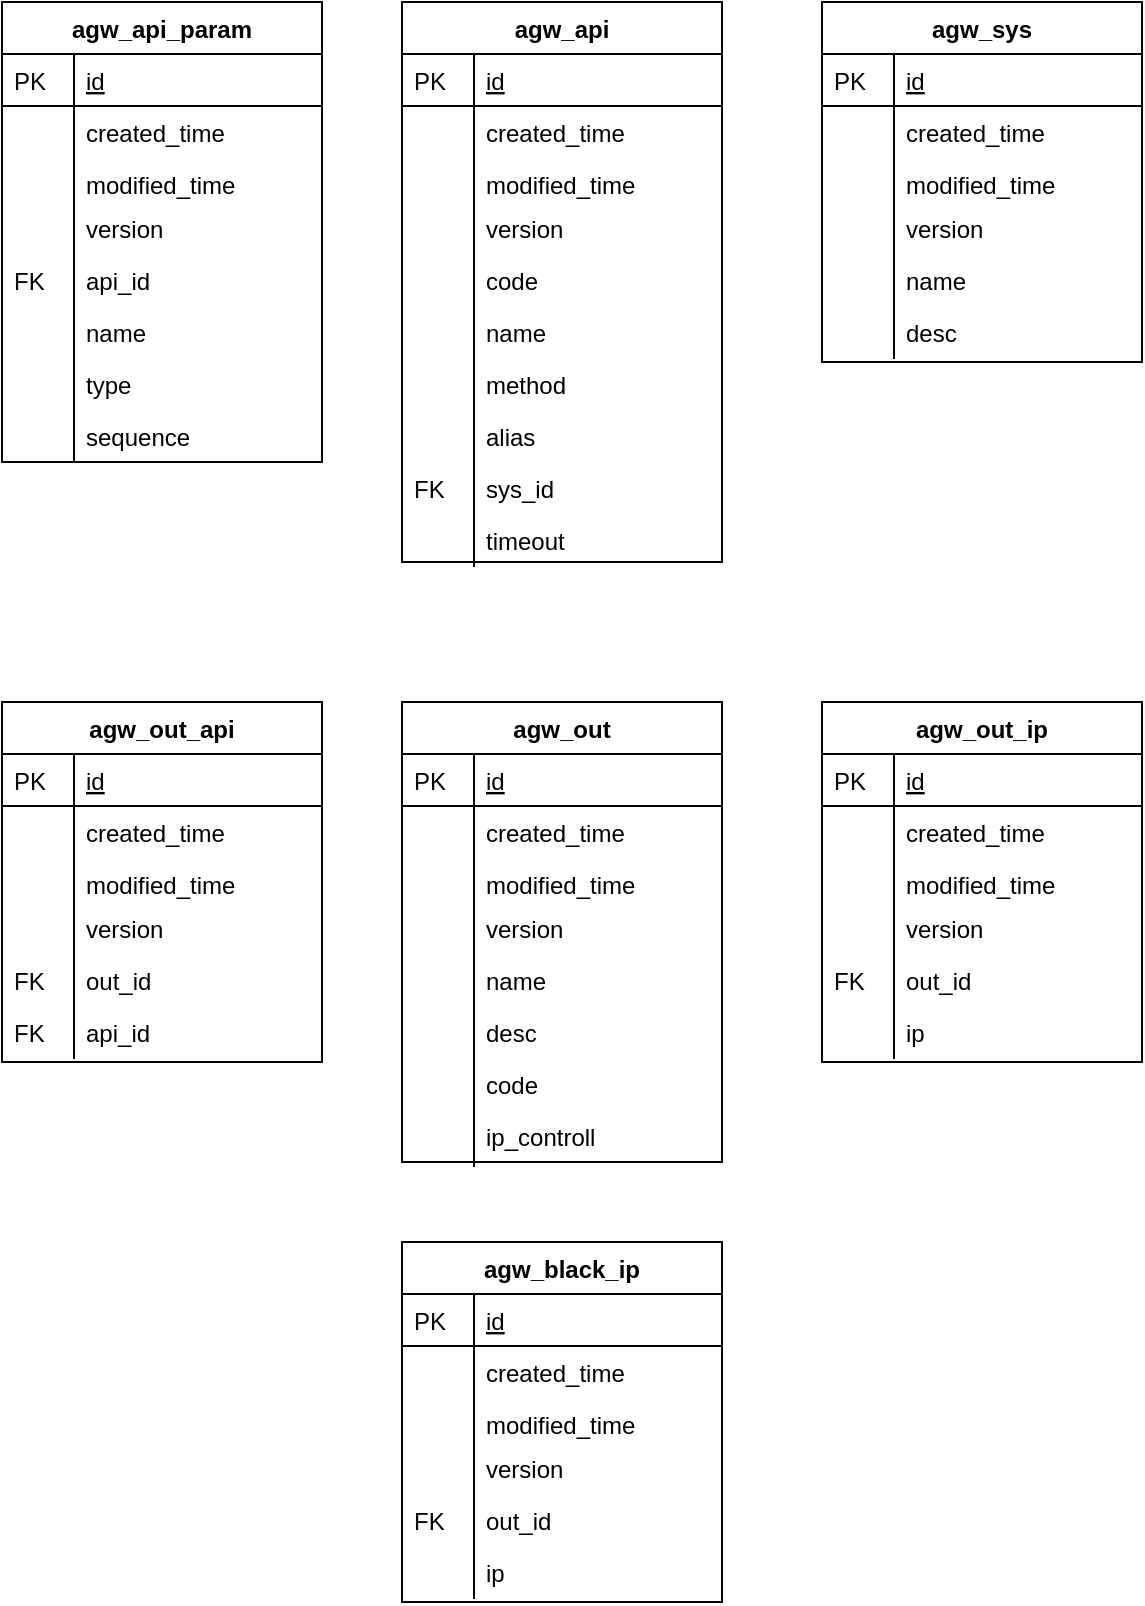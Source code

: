 <mxfile version="12.9.9" type="device"><diagram id="C5RBs43oDa-KdzZeNtuy" name="Page-1"><mxGraphModel dx="852" dy="505" grid="1" gridSize="10" guides="1" tooltips="1" connect="1" arrows="1" fold="1" page="1" pageScale="1" pageWidth="1600" pageHeight="900" math="0" shadow="0"><root><mxCell id="WIyWlLk6GJQsqaUBKTNV-0"/><mxCell id="WIyWlLk6GJQsqaUBKTNV-1" parent="WIyWlLk6GJQsqaUBKTNV-0"/><mxCell id="zkfFHV4jXpPFQw0GAbJ--56" value="agw_api" style="swimlane;fontStyle=1;childLayout=stackLayout;horizontal=1;startSize=26;horizontalStack=0;resizeParent=1;resizeLast=0;collapsible=1;marginBottom=0;rounded=0;shadow=0;strokeWidth=1;" parent="WIyWlLk6GJQsqaUBKTNV-1" vertex="1"><mxGeometry x="400" y="120" width="160" height="280" as="geometry"><mxRectangle x="260" y="80" width="160" height="26" as="alternateBounds"/></mxGeometry></mxCell><mxCell id="zkfFHV4jXpPFQw0GAbJ--57" value="id" style="shape=partialRectangle;top=0;left=0;right=0;bottom=1;align=left;verticalAlign=top;fillColor=none;spacingLeft=40;spacingRight=4;overflow=hidden;rotatable=0;points=[[0,0.5],[1,0.5]];portConstraint=eastwest;dropTarget=0;rounded=0;shadow=0;strokeWidth=1;fontStyle=4" parent="zkfFHV4jXpPFQw0GAbJ--56" vertex="1"><mxGeometry y="26" width="160" height="26" as="geometry"/></mxCell><mxCell id="zkfFHV4jXpPFQw0GAbJ--58" value="PK" style="shape=partialRectangle;top=0;left=0;bottom=0;fillColor=none;align=left;verticalAlign=top;spacingLeft=4;spacingRight=4;overflow=hidden;rotatable=0;points=[];portConstraint=eastwest;part=1;" parent="zkfFHV4jXpPFQw0GAbJ--57" vertex="1" connectable="0"><mxGeometry width="36" height="26" as="geometry"/></mxCell><mxCell id="zkfFHV4jXpPFQw0GAbJ--59" value="created_time" style="shape=partialRectangle;top=0;left=0;right=0;bottom=0;align=left;verticalAlign=top;fillColor=none;spacingLeft=40;spacingRight=4;overflow=hidden;rotatable=0;points=[[0,0.5],[1,0.5]];portConstraint=eastwest;dropTarget=0;rounded=0;shadow=0;strokeWidth=1;" parent="zkfFHV4jXpPFQw0GAbJ--56" vertex="1"><mxGeometry y="52" width="160" height="26" as="geometry"/></mxCell><mxCell id="zkfFHV4jXpPFQw0GAbJ--60" value="" style="shape=partialRectangle;top=0;left=0;bottom=0;fillColor=none;align=left;verticalAlign=top;spacingLeft=4;spacingRight=4;overflow=hidden;rotatable=0;points=[];portConstraint=eastwest;part=1;" parent="zkfFHV4jXpPFQw0GAbJ--59" vertex="1" connectable="0"><mxGeometry width="36" height="26" as="geometry"/></mxCell><mxCell id="zkfFHV4jXpPFQw0GAbJ--61" value="modified_time" style="shape=partialRectangle;top=0;left=0;right=0;bottom=0;align=left;verticalAlign=top;fillColor=none;spacingLeft=40;spacingRight=4;overflow=hidden;rotatable=0;points=[[0,0.5],[1,0.5]];portConstraint=eastwest;dropTarget=0;rounded=0;shadow=0;strokeWidth=1;" parent="zkfFHV4jXpPFQw0GAbJ--56" vertex="1"><mxGeometry y="78" width="160" height="26" as="geometry"/></mxCell><mxCell id="zkfFHV4jXpPFQw0GAbJ--62" value="" style="shape=partialRectangle;top=0;left=0;bottom=0;fillColor=none;align=left;verticalAlign=top;spacingLeft=4;spacingRight=4;overflow=hidden;rotatable=0;points=[];portConstraint=eastwest;part=1;" parent="zkfFHV4jXpPFQw0GAbJ--61" vertex="1" connectable="0"><mxGeometry width="36" height="26" as="geometry"/></mxCell><mxCell id="Ppuk3Nm7iY7yas4AqNSz-4" value="version" style="shape=partialRectangle;top=0;left=0;right=0;bottom=0;align=left;verticalAlign=top;fillColor=none;spacingLeft=40;spacingRight=4;overflow=hidden;rotatable=0;points=[[0,0.5],[1,0.5]];portConstraint=eastwest;dropTarget=0;rounded=0;shadow=0;strokeWidth=1;" parent="WIyWlLk6GJQsqaUBKTNV-1" vertex="1"><mxGeometry x="400" y="220" width="160" height="26" as="geometry"/></mxCell><mxCell id="Ppuk3Nm7iY7yas4AqNSz-5" value="" style="shape=partialRectangle;top=0;left=0;bottom=0;fillColor=none;align=left;verticalAlign=top;spacingLeft=4;spacingRight=4;overflow=hidden;rotatable=0;points=[];portConstraint=eastwest;part=1;" parent="Ppuk3Nm7iY7yas4AqNSz-4" vertex="1" connectable="0"><mxGeometry width="36" height="26" as="geometry"/></mxCell><mxCell id="Ppuk3Nm7iY7yas4AqNSz-6" value="code" style="shape=partialRectangle;top=0;left=0;right=0;bottom=0;align=left;verticalAlign=top;fillColor=none;spacingLeft=40;spacingRight=4;overflow=hidden;rotatable=0;points=[[0,0.5],[1,0.5]];portConstraint=eastwest;dropTarget=0;rounded=0;shadow=0;strokeWidth=1;" parent="WIyWlLk6GJQsqaUBKTNV-1" vertex="1"><mxGeometry x="400" y="246" width="160" height="26" as="geometry"/></mxCell><mxCell id="Ppuk3Nm7iY7yas4AqNSz-7" value="" style="shape=partialRectangle;top=0;left=0;bottom=0;fillColor=none;align=left;verticalAlign=top;spacingLeft=4;spacingRight=4;overflow=hidden;rotatable=0;points=[];portConstraint=eastwest;part=1;" parent="Ppuk3Nm7iY7yas4AqNSz-6" vertex="1" connectable="0"><mxGeometry width="36" height="26" as="geometry"/></mxCell><mxCell id="Ppuk3Nm7iY7yas4AqNSz-8" value="name" style="shape=partialRectangle;top=0;left=0;right=0;bottom=0;align=left;verticalAlign=top;fillColor=none;spacingLeft=40;spacingRight=4;overflow=hidden;rotatable=0;points=[[0,0.5],[1,0.5]];portConstraint=eastwest;dropTarget=0;rounded=0;shadow=0;strokeWidth=1;" parent="WIyWlLk6GJQsqaUBKTNV-1" vertex="1"><mxGeometry x="400" y="272" width="160" height="26" as="geometry"/></mxCell><mxCell id="Ppuk3Nm7iY7yas4AqNSz-9" value="" style="shape=partialRectangle;top=0;left=0;bottom=0;fillColor=none;align=left;verticalAlign=top;spacingLeft=4;spacingRight=4;overflow=hidden;rotatable=0;points=[];portConstraint=eastwest;part=1;" parent="Ppuk3Nm7iY7yas4AqNSz-8" vertex="1" connectable="0"><mxGeometry width="36" height="26" as="geometry"/></mxCell><mxCell id="Ppuk3Nm7iY7yas4AqNSz-10" value="method" style="shape=partialRectangle;top=0;left=0;right=0;bottom=0;align=left;verticalAlign=top;fillColor=none;spacingLeft=40;spacingRight=4;overflow=hidden;rotatable=0;points=[[0,0.5],[1,0.5]];portConstraint=eastwest;dropTarget=0;rounded=0;shadow=0;strokeWidth=1;" parent="WIyWlLk6GJQsqaUBKTNV-1" vertex="1"><mxGeometry x="400" y="298" width="160" height="26" as="geometry"/></mxCell><mxCell id="Ppuk3Nm7iY7yas4AqNSz-11" value="" style="shape=partialRectangle;top=0;left=0;bottom=0;fillColor=none;align=left;verticalAlign=top;spacingLeft=4;spacingRight=4;overflow=hidden;rotatable=0;points=[];portConstraint=eastwest;part=1;" parent="Ppuk3Nm7iY7yas4AqNSz-10" vertex="1" connectable="0"><mxGeometry width="36" height="26" as="geometry"/></mxCell><mxCell id="Ppuk3Nm7iY7yas4AqNSz-12" value="alias" style="shape=partialRectangle;top=0;left=0;right=0;bottom=0;align=left;verticalAlign=top;fillColor=none;spacingLeft=40;spacingRight=4;overflow=hidden;rotatable=0;points=[[0,0.5],[1,0.5]];portConstraint=eastwest;dropTarget=0;rounded=0;shadow=0;strokeWidth=1;" parent="WIyWlLk6GJQsqaUBKTNV-1" vertex="1"><mxGeometry x="400" y="324" width="160" height="26" as="geometry"/></mxCell><mxCell id="Ppuk3Nm7iY7yas4AqNSz-13" value="" style="shape=partialRectangle;top=0;left=0;bottom=0;fillColor=none;align=left;verticalAlign=top;spacingLeft=4;spacingRight=4;overflow=hidden;rotatable=0;points=[];portConstraint=eastwest;part=1;" parent="Ppuk3Nm7iY7yas4AqNSz-12" vertex="1" connectable="0"><mxGeometry width="36" height="26" as="geometry"/></mxCell><mxCell id="Ppuk3Nm7iY7yas4AqNSz-14" value="sys_id" style="shape=partialRectangle;top=0;left=0;right=0;bottom=0;align=left;verticalAlign=top;fillColor=none;spacingLeft=40;spacingRight=4;overflow=hidden;rotatable=0;points=[[0,0.5],[1,0.5]];portConstraint=eastwest;dropTarget=0;rounded=0;shadow=0;strokeWidth=1;" parent="WIyWlLk6GJQsqaUBKTNV-1" vertex="1"><mxGeometry x="400" y="350" width="160" height="26" as="geometry"/></mxCell><mxCell id="Ppuk3Nm7iY7yas4AqNSz-15" value="FK" style="shape=partialRectangle;top=0;left=0;bottom=0;fillColor=none;align=left;verticalAlign=top;spacingLeft=4;spacingRight=4;overflow=hidden;rotatable=0;points=[];portConstraint=eastwest;part=1;" parent="Ppuk3Nm7iY7yas4AqNSz-14" vertex="1" connectable="0"><mxGeometry width="36" height="26" as="geometry"/></mxCell><mxCell id="Ppuk3Nm7iY7yas4AqNSz-16" value="timeout" style="shape=partialRectangle;top=0;left=0;right=0;bottom=0;align=left;verticalAlign=top;fillColor=none;spacingLeft=40;spacingRight=4;overflow=hidden;rotatable=0;points=[[0,0.5],[1,0.5]];portConstraint=eastwest;dropTarget=0;rounded=0;shadow=0;strokeWidth=1;" parent="WIyWlLk6GJQsqaUBKTNV-1" vertex="1"><mxGeometry x="400" y="376" width="160" height="26" as="geometry"/></mxCell><mxCell id="Ppuk3Nm7iY7yas4AqNSz-17" value="" style="shape=partialRectangle;top=0;left=0;bottom=0;fillColor=none;align=left;verticalAlign=top;spacingLeft=4;spacingRight=4;overflow=hidden;rotatable=0;points=[];portConstraint=eastwest;part=1;" parent="Ppuk3Nm7iY7yas4AqNSz-16" vertex="1" connectable="0"><mxGeometry width="36" height="26" as="geometry"/></mxCell><mxCell id="Ppuk3Nm7iY7yas4AqNSz-45" value="version" style="shape=partialRectangle;top=0;left=0;right=0;bottom=0;align=left;verticalAlign=top;fillColor=none;spacingLeft=40;spacingRight=4;overflow=hidden;rotatable=0;points=[[0,0.5],[1,0.5]];portConstraint=eastwest;dropTarget=0;rounded=0;shadow=0;strokeWidth=1;" parent="WIyWlLk6GJQsqaUBKTNV-1" vertex="1"><mxGeometry x="200" y="220" width="160" height="26" as="geometry"/></mxCell><mxCell id="Ppuk3Nm7iY7yas4AqNSz-46" value="" style="shape=partialRectangle;top=0;left=0;bottom=0;fillColor=none;align=left;verticalAlign=top;spacingLeft=4;spacingRight=4;overflow=hidden;rotatable=0;points=[];portConstraint=eastwest;part=1;" parent="Ppuk3Nm7iY7yas4AqNSz-45" vertex="1" connectable="0"><mxGeometry width="36" height="26" as="geometry"/></mxCell><mxCell id="Ppuk3Nm7iY7yas4AqNSz-47" value="api_id" style="shape=partialRectangle;top=0;left=0;right=0;bottom=0;align=left;verticalAlign=top;fillColor=none;spacingLeft=40;spacingRight=4;overflow=hidden;rotatable=0;points=[[0,0.5],[1,0.5]];portConstraint=eastwest;dropTarget=0;rounded=0;shadow=0;strokeWidth=1;" parent="WIyWlLk6GJQsqaUBKTNV-1" vertex="1"><mxGeometry x="200" y="246" width="160" height="26" as="geometry"/></mxCell><mxCell id="Ppuk3Nm7iY7yas4AqNSz-48" value="FK" style="shape=partialRectangle;top=0;left=0;bottom=0;fillColor=none;align=left;verticalAlign=top;spacingLeft=4;spacingRight=4;overflow=hidden;rotatable=0;points=[];portConstraint=eastwest;part=1;" parent="Ppuk3Nm7iY7yas4AqNSz-47" vertex="1" connectable="0"><mxGeometry width="36" height="26" as="geometry"/></mxCell><mxCell id="Ppuk3Nm7iY7yas4AqNSz-49" value="name" style="shape=partialRectangle;top=0;left=0;right=0;bottom=0;align=left;verticalAlign=top;fillColor=none;spacingLeft=40;spacingRight=4;overflow=hidden;rotatable=0;points=[[0,0.5],[1,0.5]];portConstraint=eastwest;dropTarget=0;rounded=0;shadow=0;strokeWidth=1;" parent="WIyWlLk6GJQsqaUBKTNV-1" vertex="1"><mxGeometry x="200" y="272" width="160" height="26" as="geometry"/></mxCell><mxCell id="Ppuk3Nm7iY7yas4AqNSz-50" value="" style="shape=partialRectangle;top=0;left=0;bottom=0;fillColor=none;align=left;verticalAlign=top;spacingLeft=4;spacingRight=4;overflow=hidden;rotatable=0;points=[];portConstraint=eastwest;part=1;" parent="Ppuk3Nm7iY7yas4AqNSz-49" vertex="1" connectable="0"><mxGeometry width="36" height="26" as="geometry"/></mxCell><mxCell id="Ppuk3Nm7iY7yas4AqNSz-51" value="type" style="shape=partialRectangle;top=0;left=0;right=0;bottom=0;align=left;verticalAlign=top;fillColor=none;spacingLeft=40;spacingRight=4;overflow=hidden;rotatable=0;points=[[0,0.5],[1,0.5]];portConstraint=eastwest;dropTarget=0;rounded=0;shadow=0;strokeWidth=1;" parent="WIyWlLk6GJQsqaUBKTNV-1" vertex="1"><mxGeometry x="200" y="298" width="160" height="26" as="geometry"/></mxCell><mxCell id="Ppuk3Nm7iY7yas4AqNSz-52" value="" style="shape=partialRectangle;top=0;left=0;bottom=0;fillColor=none;align=left;verticalAlign=top;spacingLeft=4;spacingRight=4;overflow=hidden;rotatable=0;points=[];portConstraint=eastwest;part=1;" parent="Ppuk3Nm7iY7yas4AqNSz-51" vertex="1" connectable="0"><mxGeometry width="36" height="26" as="geometry"/></mxCell><mxCell id="Ppuk3Nm7iY7yas4AqNSz-53" value="sequence" style="shape=partialRectangle;top=0;left=0;right=0;bottom=0;align=left;verticalAlign=top;fillColor=none;spacingLeft=40;spacingRight=4;overflow=hidden;rotatable=0;points=[[0,0.5],[1,0.5]];portConstraint=eastwest;dropTarget=0;rounded=0;shadow=0;strokeWidth=1;" parent="WIyWlLk6GJQsqaUBKTNV-1" vertex="1"><mxGeometry x="200" y="324" width="160" height="26" as="geometry"/></mxCell><mxCell id="Ppuk3Nm7iY7yas4AqNSz-54" value="" style="shape=partialRectangle;top=0;left=0;bottom=0;fillColor=none;align=left;verticalAlign=top;spacingLeft=4;spacingRight=4;overflow=hidden;rotatable=0;points=[];portConstraint=eastwest;part=1;" parent="Ppuk3Nm7iY7yas4AqNSz-53" vertex="1" connectable="0"><mxGeometry width="36" height="26" as="geometry"/></mxCell><mxCell id="Ppuk3Nm7iY7yas4AqNSz-38" value="agw_api_param" style="swimlane;fontStyle=1;childLayout=stackLayout;horizontal=1;startSize=26;horizontalStack=0;resizeParent=1;resizeLast=0;collapsible=1;marginBottom=0;rounded=0;shadow=0;strokeWidth=1;" parent="WIyWlLk6GJQsqaUBKTNV-1" vertex="1"><mxGeometry x="200" y="120" width="160" height="230" as="geometry"><mxRectangle x="260" y="80" width="160" height="26" as="alternateBounds"/></mxGeometry></mxCell><mxCell id="Ppuk3Nm7iY7yas4AqNSz-39" value="id" style="shape=partialRectangle;top=0;left=0;right=0;bottom=1;align=left;verticalAlign=top;fillColor=none;spacingLeft=40;spacingRight=4;overflow=hidden;rotatable=0;points=[[0,0.5],[1,0.5]];portConstraint=eastwest;dropTarget=0;rounded=0;shadow=0;strokeWidth=1;fontStyle=4" parent="Ppuk3Nm7iY7yas4AqNSz-38" vertex="1"><mxGeometry y="26" width="160" height="26" as="geometry"/></mxCell><mxCell id="Ppuk3Nm7iY7yas4AqNSz-40" value="PK" style="shape=partialRectangle;top=0;left=0;bottom=0;fillColor=none;align=left;verticalAlign=top;spacingLeft=4;spacingRight=4;overflow=hidden;rotatable=0;points=[];portConstraint=eastwest;part=1;" parent="Ppuk3Nm7iY7yas4AqNSz-39" vertex="1" connectable="0"><mxGeometry width="36" height="26" as="geometry"/></mxCell><mxCell id="Ppuk3Nm7iY7yas4AqNSz-41" value="created_time" style="shape=partialRectangle;top=0;left=0;right=0;bottom=0;align=left;verticalAlign=top;fillColor=none;spacingLeft=40;spacingRight=4;overflow=hidden;rotatable=0;points=[[0,0.5],[1,0.5]];portConstraint=eastwest;dropTarget=0;rounded=0;shadow=0;strokeWidth=1;" parent="Ppuk3Nm7iY7yas4AqNSz-38" vertex="1"><mxGeometry y="52" width="160" height="26" as="geometry"/></mxCell><mxCell id="Ppuk3Nm7iY7yas4AqNSz-42" value="" style="shape=partialRectangle;top=0;left=0;bottom=0;fillColor=none;align=left;verticalAlign=top;spacingLeft=4;spacingRight=4;overflow=hidden;rotatable=0;points=[];portConstraint=eastwest;part=1;" parent="Ppuk3Nm7iY7yas4AqNSz-41" vertex="1" connectable="0"><mxGeometry width="36" height="26" as="geometry"/></mxCell><mxCell id="Ppuk3Nm7iY7yas4AqNSz-43" value="modified_time" style="shape=partialRectangle;top=0;left=0;right=0;bottom=0;align=left;verticalAlign=top;fillColor=none;spacingLeft=40;spacingRight=4;overflow=hidden;rotatable=0;points=[[0,0.5],[1,0.5]];portConstraint=eastwest;dropTarget=0;rounded=0;shadow=0;strokeWidth=1;" parent="Ppuk3Nm7iY7yas4AqNSz-38" vertex="1"><mxGeometry y="78" width="160" height="26" as="geometry"/></mxCell><mxCell id="Ppuk3Nm7iY7yas4AqNSz-44" value="" style="shape=partialRectangle;top=0;left=0;bottom=0;fillColor=none;align=left;verticalAlign=top;spacingLeft=4;spacingRight=4;overflow=hidden;rotatable=0;points=[];portConstraint=eastwest;part=1;" parent="Ppuk3Nm7iY7yas4AqNSz-43" vertex="1" connectable="0"><mxGeometry width="36" height="26" as="geometry"/></mxCell><mxCell id="Ppuk3Nm7iY7yas4AqNSz-68" value="version" style="shape=partialRectangle;top=0;left=0;right=0;bottom=0;align=left;verticalAlign=top;fillColor=none;spacingLeft=40;spacingRight=4;overflow=hidden;rotatable=0;points=[[0,0.5],[1,0.5]];portConstraint=eastwest;dropTarget=0;rounded=0;shadow=0;strokeWidth=1;" parent="WIyWlLk6GJQsqaUBKTNV-1" vertex="1"><mxGeometry x="610" y="220" width="160" height="26" as="geometry"/></mxCell><mxCell id="Ppuk3Nm7iY7yas4AqNSz-69" value="" style="shape=partialRectangle;top=0;left=0;bottom=0;fillColor=none;align=left;verticalAlign=top;spacingLeft=4;spacingRight=4;overflow=hidden;rotatable=0;points=[];portConstraint=eastwest;part=1;" parent="Ppuk3Nm7iY7yas4AqNSz-68" vertex="1" connectable="0"><mxGeometry width="36" height="26" as="geometry"/></mxCell><mxCell id="Ppuk3Nm7iY7yas4AqNSz-70" value="name" style="shape=partialRectangle;top=0;left=0;right=0;bottom=0;align=left;verticalAlign=top;fillColor=none;spacingLeft=40;spacingRight=4;overflow=hidden;rotatable=0;points=[[0,0.5],[1,0.5]];portConstraint=eastwest;dropTarget=0;rounded=0;shadow=0;strokeWidth=1;" parent="WIyWlLk6GJQsqaUBKTNV-1" vertex="1"><mxGeometry x="610" y="246" width="160" height="26" as="geometry"/></mxCell><mxCell id="Ppuk3Nm7iY7yas4AqNSz-71" value="" style="shape=partialRectangle;top=0;left=0;bottom=0;fillColor=none;align=left;verticalAlign=top;spacingLeft=4;spacingRight=4;overflow=hidden;rotatable=0;points=[];portConstraint=eastwest;part=1;" parent="Ppuk3Nm7iY7yas4AqNSz-70" vertex="1" connectable="0"><mxGeometry width="36" height="26" as="geometry"/></mxCell><mxCell id="Ppuk3Nm7iY7yas4AqNSz-72" value="desc" style="shape=partialRectangle;top=0;left=0;right=0;bottom=0;align=left;verticalAlign=top;fillColor=none;spacingLeft=40;spacingRight=4;overflow=hidden;rotatable=0;points=[[0,0.5],[1,0.5]];portConstraint=eastwest;dropTarget=0;rounded=0;shadow=0;strokeWidth=1;" parent="WIyWlLk6GJQsqaUBKTNV-1" vertex="1"><mxGeometry x="610" y="272" width="160" height="26" as="geometry"/></mxCell><mxCell id="Ppuk3Nm7iY7yas4AqNSz-73" value="" style="shape=partialRectangle;top=0;left=0;bottom=0;fillColor=none;align=left;verticalAlign=top;spacingLeft=4;spacingRight=4;overflow=hidden;rotatable=0;points=[];portConstraint=eastwest;part=1;" parent="Ppuk3Nm7iY7yas4AqNSz-72" vertex="1" connectable="0"><mxGeometry width="36" height="26" as="geometry"/></mxCell><mxCell id="Ppuk3Nm7iY7yas4AqNSz-78" value="agw_sys" style="swimlane;fontStyle=1;childLayout=stackLayout;horizontal=1;startSize=26;horizontalStack=0;resizeParent=1;resizeLast=0;collapsible=1;marginBottom=0;rounded=0;shadow=0;strokeWidth=1;" parent="WIyWlLk6GJQsqaUBKTNV-1" vertex="1"><mxGeometry x="610" y="120" width="160" height="180" as="geometry"><mxRectangle x="260" y="80" width="160" height="26" as="alternateBounds"/></mxGeometry></mxCell><mxCell id="Ppuk3Nm7iY7yas4AqNSz-79" value="id" style="shape=partialRectangle;top=0;left=0;right=0;bottom=1;align=left;verticalAlign=top;fillColor=none;spacingLeft=40;spacingRight=4;overflow=hidden;rotatable=0;points=[[0,0.5],[1,0.5]];portConstraint=eastwest;dropTarget=0;rounded=0;shadow=0;strokeWidth=1;fontStyle=4" parent="Ppuk3Nm7iY7yas4AqNSz-78" vertex="1"><mxGeometry y="26" width="160" height="26" as="geometry"/></mxCell><mxCell id="Ppuk3Nm7iY7yas4AqNSz-80" value="PK" style="shape=partialRectangle;top=0;left=0;bottom=0;fillColor=none;align=left;verticalAlign=top;spacingLeft=4;spacingRight=4;overflow=hidden;rotatable=0;points=[];portConstraint=eastwest;part=1;" parent="Ppuk3Nm7iY7yas4AqNSz-79" vertex="1" connectable="0"><mxGeometry width="36" height="26" as="geometry"/></mxCell><mxCell id="Ppuk3Nm7iY7yas4AqNSz-81" value="created_time" style="shape=partialRectangle;top=0;left=0;right=0;bottom=0;align=left;verticalAlign=top;fillColor=none;spacingLeft=40;spacingRight=4;overflow=hidden;rotatable=0;points=[[0,0.5],[1,0.5]];portConstraint=eastwest;dropTarget=0;rounded=0;shadow=0;strokeWidth=1;" parent="Ppuk3Nm7iY7yas4AqNSz-78" vertex="1"><mxGeometry y="52" width="160" height="26" as="geometry"/></mxCell><mxCell id="Ppuk3Nm7iY7yas4AqNSz-82" value="" style="shape=partialRectangle;top=0;left=0;bottom=0;fillColor=none;align=left;verticalAlign=top;spacingLeft=4;spacingRight=4;overflow=hidden;rotatable=0;points=[];portConstraint=eastwest;part=1;" parent="Ppuk3Nm7iY7yas4AqNSz-81" vertex="1" connectable="0"><mxGeometry width="36" height="26" as="geometry"/></mxCell><mxCell id="Ppuk3Nm7iY7yas4AqNSz-83" value="modified_time" style="shape=partialRectangle;top=0;left=0;right=0;bottom=0;align=left;verticalAlign=top;fillColor=none;spacingLeft=40;spacingRight=4;overflow=hidden;rotatable=0;points=[[0,0.5],[1,0.5]];portConstraint=eastwest;dropTarget=0;rounded=0;shadow=0;strokeWidth=1;" parent="Ppuk3Nm7iY7yas4AqNSz-78" vertex="1"><mxGeometry y="78" width="160" height="26" as="geometry"/></mxCell><mxCell id="Ppuk3Nm7iY7yas4AqNSz-84" value="" style="shape=partialRectangle;top=0;left=0;bottom=0;fillColor=none;align=left;verticalAlign=top;spacingLeft=4;spacingRight=4;overflow=hidden;rotatable=0;points=[];portConstraint=eastwest;part=1;" parent="Ppuk3Nm7iY7yas4AqNSz-83" vertex="1" connectable="0"><mxGeometry width="36" height="26" as="geometry"/></mxCell><mxCell id="Ppuk3Nm7iY7yas4AqNSz-86" value="version" style="shape=partialRectangle;top=0;left=0;right=0;bottom=0;align=left;verticalAlign=top;fillColor=none;spacingLeft=40;spacingRight=4;overflow=hidden;rotatable=0;points=[[0,0.5],[1,0.5]];portConstraint=eastwest;dropTarget=0;rounded=0;shadow=0;strokeWidth=1;" parent="WIyWlLk6GJQsqaUBKTNV-1" vertex="1"><mxGeometry x="400" y="570" width="160" height="26" as="geometry"/></mxCell><mxCell id="Ppuk3Nm7iY7yas4AqNSz-87" value="" style="shape=partialRectangle;top=0;left=0;bottom=0;fillColor=none;align=left;verticalAlign=top;spacingLeft=4;spacingRight=4;overflow=hidden;rotatable=0;points=[];portConstraint=eastwest;part=1;" parent="Ppuk3Nm7iY7yas4AqNSz-86" vertex="1" connectable="0"><mxGeometry width="36" height="26" as="geometry"/></mxCell><mxCell id="Ppuk3Nm7iY7yas4AqNSz-88" value="name" style="shape=partialRectangle;top=0;left=0;right=0;bottom=0;align=left;verticalAlign=top;fillColor=none;spacingLeft=40;spacingRight=4;overflow=hidden;rotatable=0;points=[[0,0.5],[1,0.5]];portConstraint=eastwest;dropTarget=0;rounded=0;shadow=0;strokeWidth=1;" parent="WIyWlLk6GJQsqaUBKTNV-1" vertex="1"><mxGeometry x="400" y="596" width="160" height="26" as="geometry"/></mxCell><mxCell id="Ppuk3Nm7iY7yas4AqNSz-89" value="" style="shape=partialRectangle;top=0;left=0;bottom=0;fillColor=none;align=left;verticalAlign=top;spacingLeft=4;spacingRight=4;overflow=hidden;rotatable=0;points=[];portConstraint=eastwest;part=1;" parent="Ppuk3Nm7iY7yas4AqNSz-88" vertex="1" connectable="0"><mxGeometry width="36" height="26" as="geometry"/></mxCell><mxCell id="Ppuk3Nm7iY7yas4AqNSz-90" value="desc" style="shape=partialRectangle;top=0;left=0;right=0;bottom=0;align=left;verticalAlign=top;fillColor=none;spacingLeft=40;spacingRight=4;overflow=hidden;rotatable=0;points=[[0,0.5],[1,0.5]];portConstraint=eastwest;dropTarget=0;rounded=0;shadow=0;strokeWidth=1;" parent="WIyWlLk6GJQsqaUBKTNV-1" vertex="1"><mxGeometry x="400" y="622" width="160" height="26" as="geometry"/></mxCell><mxCell id="Ppuk3Nm7iY7yas4AqNSz-91" value="" style="shape=partialRectangle;top=0;left=0;bottom=0;fillColor=none;align=left;verticalAlign=top;spacingLeft=4;spacingRight=4;overflow=hidden;rotatable=0;points=[];portConstraint=eastwest;part=1;" parent="Ppuk3Nm7iY7yas4AqNSz-90" vertex="1" connectable="0"><mxGeometry width="36" height="26" as="geometry"/></mxCell><mxCell id="Ppuk3Nm7iY7yas4AqNSz-92" value="code" style="shape=partialRectangle;top=0;left=0;right=0;bottom=0;align=left;verticalAlign=top;fillColor=none;spacingLeft=40;spacingRight=4;overflow=hidden;rotatable=0;points=[[0,0.5],[1,0.5]];portConstraint=eastwest;dropTarget=0;rounded=0;shadow=0;strokeWidth=1;" parent="WIyWlLk6GJQsqaUBKTNV-1" vertex="1"><mxGeometry x="400" y="648" width="160" height="26" as="geometry"/></mxCell><mxCell id="Ppuk3Nm7iY7yas4AqNSz-93" value="" style="shape=partialRectangle;top=0;left=0;bottom=0;fillColor=none;align=left;verticalAlign=top;spacingLeft=4;spacingRight=4;overflow=hidden;rotatable=0;points=[];portConstraint=eastwest;part=1;" parent="Ppuk3Nm7iY7yas4AqNSz-92" vertex="1" connectable="0"><mxGeometry width="36" height="26" as="geometry"/></mxCell><mxCell id="Ppuk3Nm7iY7yas4AqNSz-96" value="agw_out" style="swimlane;fontStyle=1;childLayout=stackLayout;horizontal=1;startSize=26;horizontalStack=0;resizeParent=1;resizeLast=0;collapsible=1;marginBottom=0;rounded=0;shadow=0;strokeWidth=1;" parent="WIyWlLk6GJQsqaUBKTNV-1" vertex="1"><mxGeometry x="400" y="470" width="160" height="230" as="geometry"><mxRectangle x="260" y="80" width="160" height="26" as="alternateBounds"/></mxGeometry></mxCell><mxCell id="Ppuk3Nm7iY7yas4AqNSz-97" value="id" style="shape=partialRectangle;top=0;left=0;right=0;bottom=1;align=left;verticalAlign=top;fillColor=none;spacingLeft=40;spacingRight=4;overflow=hidden;rotatable=0;points=[[0,0.5],[1,0.5]];portConstraint=eastwest;dropTarget=0;rounded=0;shadow=0;strokeWidth=1;fontStyle=4" parent="Ppuk3Nm7iY7yas4AqNSz-96" vertex="1"><mxGeometry y="26" width="160" height="26" as="geometry"/></mxCell><mxCell id="Ppuk3Nm7iY7yas4AqNSz-98" value="PK" style="shape=partialRectangle;top=0;left=0;bottom=0;fillColor=none;align=left;verticalAlign=top;spacingLeft=4;spacingRight=4;overflow=hidden;rotatable=0;points=[];portConstraint=eastwest;part=1;" parent="Ppuk3Nm7iY7yas4AqNSz-97" vertex="1" connectable="0"><mxGeometry width="36" height="26" as="geometry"/></mxCell><mxCell id="Ppuk3Nm7iY7yas4AqNSz-99" value="created_time" style="shape=partialRectangle;top=0;left=0;right=0;bottom=0;align=left;verticalAlign=top;fillColor=none;spacingLeft=40;spacingRight=4;overflow=hidden;rotatable=0;points=[[0,0.5],[1,0.5]];portConstraint=eastwest;dropTarget=0;rounded=0;shadow=0;strokeWidth=1;" parent="Ppuk3Nm7iY7yas4AqNSz-96" vertex="1"><mxGeometry y="52" width="160" height="26" as="geometry"/></mxCell><mxCell id="Ppuk3Nm7iY7yas4AqNSz-100" value="" style="shape=partialRectangle;top=0;left=0;bottom=0;fillColor=none;align=left;verticalAlign=top;spacingLeft=4;spacingRight=4;overflow=hidden;rotatable=0;points=[];portConstraint=eastwest;part=1;" parent="Ppuk3Nm7iY7yas4AqNSz-99" vertex="1" connectable="0"><mxGeometry width="36" height="26" as="geometry"/></mxCell><mxCell id="Ppuk3Nm7iY7yas4AqNSz-101" value="modified_time" style="shape=partialRectangle;top=0;left=0;right=0;bottom=0;align=left;verticalAlign=top;fillColor=none;spacingLeft=40;spacingRight=4;overflow=hidden;rotatable=0;points=[[0,0.5],[1,0.5]];portConstraint=eastwest;dropTarget=0;rounded=0;shadow=0;strokeWidth=1;" parent="Ppuk3Nm7iY7yas4AqNSz-96" vertex="1"><mxGeometry y="78" width="160" height="26" as="geometry"/></mxCell><mxCell id="Ppuk3Nm7iY7yas4AqNSz-102" value="" style="shape=partialRectangle;top=0;left=0;bottom=0;fillColor=none;align=left;verticalAlign=top;spacingLeft=4;spacingRight=4;overflow=hidden;rotatable=0;points=[];portConstraint=eastwest;part=1;" parent="Ppuk3Nm7iY7yas4AqNSz-101" vertex="1" connectable="0"><mxGeometry width="36" height="26" as="geometry"/></mxCell><mxCell id="Ppuk3Nm7iY7yas4AqNSz-103" value="version" style="shape=partialRectangle;top=0;left=0;right=0;bottom=0;align=left;verticalAlign=top;fillColor=none;spacingLeft=40;spacingRight=4;overflow=hidden;rotatable=0;points=[[0,0.5],[1,0.5]];portConstraint=eastwest;dropTarget=0;rounded=0;shadow=0;strokeWidth=1;" parent="WIyWlLk6GJQsqaUBKTNV-1" vertex="1"><mxGeometry x="200" y="570" width="160" height="26" as="geometry"/></mxCell><mxCell id="Ppuk3Nm7iY7yas4AqNSz-104" value="" style="shape=partialRectangle;top=0;left=0;bottom=0;fillColor=none;align=left;verticalAlign=top;spacingLeft=4;spacingRight=4;overflow=hidden;rotatable=0;points=[];portConstraint=eastwest;part=1;" parent="Ppuk3Nm7iY7yas4AqNSz-103" vertex="1" connectable="0"><mxGeometry width="36" height="26" as="geometry"/></mxCell><mxCell id="Ppuk3Nm7iY7yas4AqNSz-105" value="out_id" style="shape=partialRectangle;top=0;left=0;right=0;bottom=0;align=left;verticalAlign=top;fillColor=none;spacingLeft=40;spacingRight=4;overflow=hidden;rotatable=0;points=[[0,0.5],[1,0.5]];portConstraint=eastwest;dropTarget=0;rounded=0;shadow=0;strokeWidth=1;" parent="WIyWlLk6GJQsqaUBKTNV-1" vertex="1"><mxGeometry x="200" y="596" width="160" height="26" as="geometry"/></mxCell><mxCell id="Ppuk3Nm7iY7yas4AqNSz-106" value="FK" style="shape=partialRectangle;top=0;left=0;bottom=0;fillColor=none;align=left;verticalAlign=top;spacingLeft=4;spacingRight=4;overflow=hidden;rotatable=0;points=[];portConstraint=eastwest;part=1;" parent="Ppuk3Nm7iY7yas4AqNSz-105" vertex="1" connectable="0"><mxGeometry width="36" height="26" as="geometry"/></mxCell><mxCell id="Ppuk3Nm7iY7yas4AqNSz-107" value="api_id" style="shape=partialRectangle;top=0;left=0;right=0;bottom=0;align=left;verticalAlign=top;fillColor=none;spacingLeft=40;spacingRight=4;overflow=hidden;rotatable=0;points=[[0,0.5],[1,0.5]];portConstraint=eastwest;dropTarget=0;rounded=0;shadow=0;strokeWidth=1;" parent="WIyWlLk6GJQsqaUBKTNV-1" vertex="1"><mxGeometry x="200" y="622" width="160" height="26" as="geometry"/></mxCell><mxCell id="Ppuk3Nm7iY7yas4AqNSz-108" value="FK" style="shape=partialRectangle;top=0;left=0;bottom=0;fillColor=none;align=left;verticalAlign=top;spacingLeft=4;spacingRight=4;overflow=hidden;rotatable=0;points=[];portConstraint=eastwest;part=1;" parent="Ppuk3Nm7iY7yas4AqNSz-107" vertex="1" connectable="0"><mxGeometry width="36" height="26" as="geometry"/></mxCell><mxCell id="Ppuk3Nm7iY7yas4AqNSz-111" value="agw_out_api" style="swimlane;fontStyle=1;childLayout=stackLayout;horizontal=1;startSize=26;horizontalStack=0;resizeParent=1;resizeLast=0;collapsible=1;marginBottom=0;rounded=0;shadow=0;strokeWidth=1;" parent="WIyWlLk6GJQsqaUBKTNV-1" vertex="1"><mxGeometry x="200" y="470" width="160" height="180" as="geometry"><mxRectangle x="260" y="80" width="160" height="26" as="alternateBounds"/></mxGeometry></mxCell><mxCell id="Ppuk3Nm7iY7yas4AqNSz-112" value="id" style="shape=partialRectangle;top=0;left=0;right=0;bottom=1;align=left;verticalAlign=top;fillColor=none;spacingLeft=40;spacingRight=4;overflow=hidden;rotatable=0;points=[[0,0.5],[1,0.5]];portConstraint=eastwest;dropTarget=0;rounded=0;shadow=0;strokeWidth=1;fontStyle=4" parent="Ppuk3Nm7iY7yas4AqNSz-111" vertex="1"><mxGeometry y="26" width="160" height="26" as="geometry"/></mxCell><mxCell id="Ppuk3Nm7iY7yas4AqNSz-113" value="PK" style="shape=partialRectangle;top=0;left=0;bottom=0;fillColor=none;align=left;verticalAlign=top;spacingLeft=4;spacingRight=4;overflow=hidden;rotatable=0;points=[];portConstraint=eastwest;part=1;" parent="Ppuk3Nm7iY7yas4AqNSz-112" vertex="1" connectable="0"><mxGeometry width="36" height="26" as="geometry"/></mxCell><mxCell id="Ppuk3Nm7iY7yas4AqNSz-114" value="created_time" style="shape=partialRectangle;top=0;left=0;right=0;bottom=0;align=left;verticalAlign=top;fillColor=none;spacingLeft=40;spacingRight=4;overflow=hidden;rotatable=0;points=[[0,0.5],[1,0.5]];portConstraint=eastwest;dropTarget=0;rounded=0;shadow=0;strokeWidth=1;" parent="Ppuk3Nm7iY7yas4AqNSz-111" vertex="1"><mxGeometry y="52" width="160" height="26" as="geometry"/></mxCell><mxCell id="Ppuk3Nm7iY7yas4AqNSz-115" value="" style="shape=partialRectangle;top=0;left=0;bottom=0;fillColor=none;align=left;verticalAlign=top;spacingLeft=4;spacingRight=4;overflow=hidden;rotatable=0;points=[];portConstraint=eastwest;part=1;" parent="Ppuk3Nm7iY7yas4AqNSz-114" vertex="1" connectable="0"><mxGeometry width="36" height="26" as="geometry"/></mxCell><mxCell id="Ppuk3Nm7iY7yas4AqNSz-116" value="modified_time" style="shape=partialRectangle;top=0;left=0;right=0;bottom=0;align=left;verticalAlign=top;fillColor=none;spacingLeft=40;spacingRight=4;overflow=hidden;rotatable=0;points=[[0,0.5],[1,0.5]];portConstraint=eastwest;dropTarget=0;rounded=0;shadow=0;strokeWidth=1;" parent="Ppuk3Nm7iY7yas4AqNSz-111" vertex="1"><mxGeometry y="78" width="160" height="26" as="geometry"/></mxCell><mxCell id="Ppuk3Nm7iY7yas4AqNSz-117" value="" style="shape=partialRectangle;top=0;left=0;bottom=0;fillColor=none;align=left;verticalAlign=top;spacingLeft=4;spacingRight=4;overflow=hidden;rotatable=0;points=[];portConstraint=eastwest;part=1;" parent="Ppuk3Nm7iY7yas4AqNSz-116" vertex="1" connectable="0"><mxGeometry width="36" height="26" as="geometry"/></mxCell><mxCell id="Ppuk3Nm7iY7yas4AqNSz-118" value="version" style="shape=partialRectangle;top=0;left=0;right=0;bottom=0;align=left;verticalAlign=top;fillColor=none;spacingLeft=40;spacingRight=4;overflow=hidden;rotatable=0;points=[[0,0.5],[1,0.5]];portConstraint=eastwest;dropTarget=0;rounded=0;shadow=0;strokeWidth=1;" parent="WIyWlLk6GJQsqaUBKTNV-1" vertex="1"><mxGeometry x="610" y="570" width="160" height="26" as="geometry"/></mxCell><mxCell id="Ppuk3Nm7iY7yas4AqNSz-119" value="" style="shape=partialRectangle;top=0;left=0;bottom=0;fillColor=none;align=left;verticalAlign=top;spacingLeft=4;spacingRight=4;overflow=hidden;rotatable=0;points=[];portConstraint=eastwest;part=1;" parent="Ppuk3Nm7iY7yas4AqNSz-118" vertex="1" connectable="0"><mxGeometry width="36" height="26" as="geometry"/></mxCell><mxCell id="Ppuk3Nm7iY7yas4AqNSz-120" value="out_id" style="shape=partialRectangle;top=0;left=0;right=0;bottom=0;align=left;verticalAlign=top;fillColor=none;spacingLeft=40;spacingRight=4;overflow=hidden;rotatable=0;points=[[0,0.5],[1,0.5]];portConstraint=eastwest;dropTarget=0;rounded=0;shadow=0;strokeWidth=1;" parent="WIyWlLk6GJQsqaUBKTNV-1" vertex="1"><mxGeometry x="610" y="596" width="160" height="26" as="geometry"/></mxCell><mxCell id="Ppuk3Nm7iY7yas4AqNSz-121" value="FK" style="shape=partialRectangle;top=0;left=0;bottom=0;fillColor=none;align=left;verticalAlign=top;spacingLeft=4;spacingRight=4;overflow=hidden;rotatable=0;points=[];portConstraint=eastwest;part=1;" parent="Ppuk3Nm7iY7yas4AqNSz-120" vertex="1" connectable="0"><mxGeometry width="36" height="26" as="geometry"/></mxCell><mxCell id="Ppuk3Nm7iY7yas4AqNSz-122" value="ip" style="shape=partialRectangle;top=0;left=0;right=0;bottom=0;align=left;verticalAlign=top;fillColor=none;spacingLeft=40;spacingRight=4;overflow=hidden;rotatable=0;points=[[0,0.5],[1,0.5]];portConstraint=eastwest;dropTarget=0;rounded=0;shadow=0;strokeWidth=1;" parent="WIyWlLk6GJQsqaUBKTNV-1" vertex="1"><mxGeometry x="610" y="622" width="160" height="26" as="geometry"/></mxCell><mxCell id="Ppuk3Nm7iY7yas4AqNSz-123" value="" style="shape=partialRectangle;top=0;left=0;bottom=0;fillColor=none;align=left;verticalAlign=top;spacingLeft=4;spacingRight=4;overflow=hidden;rotatable=0;points=[];portConstraint=eastwest;part=1;" parent="Ppuk3Nm7iY7yas4AqNSz-122" vertex="1" connectable="0"><mxGeometry width="36" height="26" as="geometry"/></mxCell><mxCell id="Ppuk3Nm7iY7yas4AqNSz-124" value="agw_out_ip" style="swimlane;fontStyle=1;childLayout=stackLayout;horizontal=1;startSize=26;horizontalStack=0;resizeParent=1;resizeLast=0;collapsible=1;marginBottom=0;rounded=0;shadow=0;strokeWidth=1;" parent="WIyWlLk6GJQsqaUBKTNV-1" vertex="1"><mxGeometry x="610" y="470" width="160" height="180" as="geometry"><mxRectangle x="260" y="80" width="160" height="26" as="alternateBounds"/></mxGeometry></mxCell><mxCell id="Ppuk3Nm7iY7yas4AqNSz-125" value="id" style="shape=partialRectangle;top=0;left=0;right=0;bottom=1;align=left;verticalAlign=top;fillColor=none;spacingLeft=40;spacingRight=4;overflow=hidden;rotatable=0;points=[[0,0.5],[1,0.5]];portConstraint=eastwest;dropTarget=0;rounded=0;shadow=0;strokeWidth=1;fontStyle=4" parent="Ppuk3Nm7iY7yas4AqNSz-124" vertex="1"><mxGeometry y="26" width="160" height="26" as="geometry"/></mxCell><mxCell id="Ppuk3Nm7iY7yas4AqNSz-126" value="PK" style="shape=partialRectangle;top=0;left=0;bottom=0;fillColor=none;align=left;verticalAlign=top;spacingLeft=4;spacingRight=4;overflow=hidden;rotatable=0;points=[];portConstraint=eastwest;part=1;" parent="Ppuk3Nm7iY7yas4AqNSz-125" vertex="1" connectable="0"><mxGeometry width="36" height="26" as="geometry"/></mxCell><mxCell id="Ppuk3Nm7iY7yas4AqNSz-127" value="created_time" style="shape=partialRectangle;top=0;left=0;right=0;bottom=0;align=left;verticalAlign=top;fillColor=none;spacingLeft=40;spacingRight=4;overflow=hidden;rotatable=0;points=[[0,0.5],[1,0.5]];portConstraint=eastwest;dropTarget=0;rounded=0;shadow=0;strokeWidth=1;" parent="Ppuk3Nm7iY7yas4AqNSz-124" vertex="1"><mxGeometry y="52" width="160" height="26" as="geometry"/></mxCell><mxCell id="Ppuk3Nm7iY7yas4AqNSz-128" value="" style="shape=partialRectangle;top=0;left=0;bottom=0;fillColor=none;align=left;verticalAlign=top;spacingLeft=4;spacingRight=4;overflow=hidden;rotatable=0;points=[];portConstraint=eastwest;part=1;" parent="Ppuk3Nm7iY7yas4AqNSz-127" vertex="1" connectable="0"><mxGeometry width="36" height="26" as="geometry"/></mxCell><mxCell id="Ppuk3Nm7iY7yas4AqNSz-129" value="modified_time" style="shape=partialRectangle;top=0;left=0;right=0;bottom=0;align=left;verticalAlign=top;fillColor=none;spacingLeft=40;spacingRight=4;overflow=hidden;rotatable=0;points=[[0,0.5],[1,0.5]];portConstraint=eastwest;dropTarget=0;rounded=0;shadow=0;strokeWidth=1;" parent="Ppuk3Nm7iY7yas4AqNSz-124" vertex="1"><mxGeometry y="78" width="160" height="26" as="geometry"/></mxCell><mxCell id="Ppuk3Nm7iY7yas4AqNSz-130" value="" style="shape=partialRectangle;top=0;left=0;bottom=0;fillColor=none;align=left;verticalAlign=top;spacingLeft=4;spacingRight=4;overflow=hidden;rotatable=0;points=[];portConstraint=eastwest;part=1;" parent="Ppuk3Nm7iY7yas4AqNSz-129" vertex="1" connectable="0"><mxGeometry width="36" height="26" as="geometry"/></mxCell><mxCell id="Ppuk3Nm7iY7yas4AqNSz-131" value="version" style="shape=partialRectangle;top=0;left=0;right=0;bottom=0;align=left;verticalAlign=top;fillColor=none;spacingLeft=40;spacingRight=4;overflow=hidden;rotatable=0;points=[[0,0.5],[1,0.5]];portConstraint=eastwest;dropTarget=0;rounded=0;shadow=0;strokeWidth=1;" parent="WIyWlLk6GJQsqaUBKTNV-1" vertex="1"><mxGeometry x="400" y="840" width="160" height="26" as="geometry"/></mxCell><mxCell id="Ppuk3Nm7iY7yas4AqNSz-132" value="" style="shape=partialRectangle;top=0;left=0;bottom=0;fillColor=none;align=left;verticalAlign=top;spacingLeft=4;spacingRight=4;overflow=hidden;rotatable=0;points=[];portConstraint=eastwest;part=1;" parent="Ppuk3Nm7iY7yas4AqNSz-131" vertex="1" connectable="0"><mxGeometry width="36" height="26" as="geometry"/></mxCell><mxCell id="Ppuk3Nm7iY7yas4AqNSz-133" value="out_id" style="shape=partialRectangle;top=0;left=0;right=0;bottom=0;align=left;verticalAlign=top;fillColor=none;spacingLeft=40;spacingRight=4;overflow=hidden;rotatable=0;points=[[0,0.5],[1,0.5]];portConstraint=eastwest;dropTarget=0;rounded=0;shadow=0;strokeWidth=1;" parent="WIyWlLk6GJQsqaUBKTNV-1" vertex="1"><mxGeometry x="400" y="866" width="160" height="26" as="geometry"/></mxCell><mxCell id="Ppuk3Nm7iY7yas4AqNSz-134" value="FK" style="shape=partialRectangle;top=0;left=0;bottom=0;fillColor=none;align=left;verticalAlign=top;spacingLeft=4;spacingRight=4;overflow=hidden;rotatable=0;points=[];portConstraint=eastwest;part=1;" parent="Ppuk3Nm7iY7yas4AqNSz-133" vertex="1" connectable="0"><mxGeometry width="36" height="26" as="geometry"/></mxCell><mxCell id="Ppuk3Nm7iY7yas4AqNSz-135" value="ip" style="shape=partialRectangle;top=0;left=0;right=0;bottom=0;align=left;verticalAlign=top;fillColor=none;spacingLeft=40;spacingRight=4;overflow=hidden;rotatable=0;points=[[0,0.5],[1,0.5]];portConstraint=eastwest;dropTarget=0;rounded=0;shadow=0;strokeWidth=1;" parent="WIyWlLk6GJQsqaUBKTNV-1" vertex="1"><mxGeometry x="400" y="892" width="160" height="26" as="geometry"/></mxCell><mxCell id="Ppuk3Nm7iY7yas4AqNSz-136" value="" style="shape=partialRectangle;top=0;left=0;bottom=0;fillColor=none;align=left;verticalAlign=top;spacingLeft=4;spacingRight=4;overflow=hidden;rotatable=0;points=[];portConstraint=eastwest;part=1;" parent="Ppuk3Nm7iY7yas4AqNSz-135" vertex="1" connectable="0"><mxGeometry width="36" height="26" as="geometry"/></mxCell><mxCell id="Ppuk3Nm7iY7yas4AqNSz-137" value="agw_black_ip" style="swimlane;fontStyle=1;childLayout=stackLayout;horizontal=1;startSize=26;horizontalStack=0;resizeParent=1;resizeLast=0;collapsible=1;marginBottom=0;rounded=0;shadow=0;strokeWidth=1;" parent="WIyWlLk6GJQsqaUBKTNV-1" vertex="1"><mxGeometry x="400" y="740" width="160" height="180" as="geometry"><mxRectangle x="260" y="80" width="160" height="26" as="alternateBounds"/></mxGeometry></mxCell><mxCell id="Ppuk3Nm7iY7yas4AqNSz-138" value="id" style="shape=partialRectangle;top=0;left=0;right=0;bottom=1;align=left;verticalAlign=top;fillColor=none;spacingLeft=40;spacingRight=4;overflow=hidden;rotatable=0;points=[[0,0.5],[1,0.5]];portConstraint=eastwest;dropTarget=0;rounded=0;shadow=0;strokeWidth=1;fontStyle=4" parent="Ppuk3Nm7iY7yas4AqNSz-137" vertex="1"><mxGeometry y="26" width="160" height="26" as="geometry"/></mxCell><mxCell id="Ppuk3Nm7iY7yas4AqNSz-139" value="PK" style="shape=partialRectangle;top=0;left=0;bottom=0;fillColor=none;align=left;verticalAlign=top;spacingLeft=4;spacingRight=4;overflow=hidden;rotatable=0;points=[];portConstraint=eastwest;part=1;" parent="Ppuk3Nm7iY7yas4AqNSz-138" vertex="1" connectable="0"><mxGeometry width="36" height="26" as="geometry"/></mxCell><mxCell id="Ppuk3Nm7iY7yas4AqNSz-140" value="created_time" style="shape=partialRectangle;top=0;left=0;right=0;bottom=0;align=left;verticalAlign=top;fillColor=none;spacingLeft=40;spacingRight=4;overflow=hidden;rotatable=0;points=[[0,0.5],[1,0.5]];portConstraint=eastwest;dropTarget=0;rounded=0;shadow=0;strokeWidth=1;" parent="Ppuk3Nm7iY7yas4AqNSz-137" vertex="1"><mxGeometry y="52" width="160" height="26" as="geometry"/></mxCell><mxCell id="Ppuk3Nm7iY7yas4AqNSz-141" value="" style="shape=partialRectangle;top=0;left=0;bottom=0;fillColor=none;align=left;verticalAlign=top;spacingLeft=4;spacingRight=4;overflow=hidden;rotatable=0;points=[];portConstraint=eastwest;part=1;" parent="Ppuk3Nm7iY7yas4AqNSz-140" vertex="1" connectable="0"><mxGeometry width="36" height="26" as="geometry"/></mxCell><mxCell id="Ppuk3Nm7iY7yas4AqNSz-142" value="modified_time" style="shape=partialRectangle;top=0;left=0;right=0;bottom=0;align=left;verticalAlign=top;fillColor=none;spacingLeft=40;spacingRight=4;overflow=hidden;rotatable=0;points=[[0,0.5],[1,0.5]];portConstraint=eastwest;dropTarget=0;rounded=0;shadow=0;strokeWidth=1;" parent="Ppuk3Nm7iY7yas4AqNSz-137" vertex="1"><mxGeometry y="78" width="160" height="26" as="geometry"/></mxCell><mxCell id="Ppuk3Nm7iY7yas4AqNSz-143" value="" style="shape=partialRectangle;top=0;left=0;bottom=0;fillColor=none;align=left;verticalAlign=top;spacingLeft=4;spacingRight=4;overflow=hidden;rotatable=0;points=[];portConstraint=eastwest;part=1;" parent="Ppuk3Nm7iY7yas4AqNSz-142" vertex="1" connectable="0"><mxGeometry width="36" height="26" as="geometry"/></mxCell><mxCell id="ppUO7rjkq-AlyYkTR_Go-6" value="ip_controll" style="shape=partialRectangle;top=0;left=0;right=0;bottom=0;align=left;verticalAlign=top;fillColor=none;spacingLeft=40;spacingRight=4;overflow=hidden;rotatable=0;points=[[0,0.5],[1,0.5]];portConstraint=eastwest;dropTarget=0;rounded=0;shadow=0;strokeWidth=1;" parent="WIyWlLk6GJQsqaUBKTNV-1" vertex="1"><mxGeometry x="400" y="674" width="160" height="28" as="geometry"/></mxCell><mxCell id="ppUO7rjkq-AlyYkTR_Go-7" value="" style="shape=partialRectangle;top=0;left=0;bottom=0;fillColor=none;align=left;verticalAlign=top;spacingLeft=4;spacingRight=4;overflow=hidden;rotatable=0;points=[];portConstraint=eastwest;part=1;" parent="ppUO7rjkq-AlyYkTR_Go-6" vertex="1" connectable="0"><mxGeometry width="36" height="28" as="geometry"/></mxCell></root></mxGraphModel></diagram></mxfile>